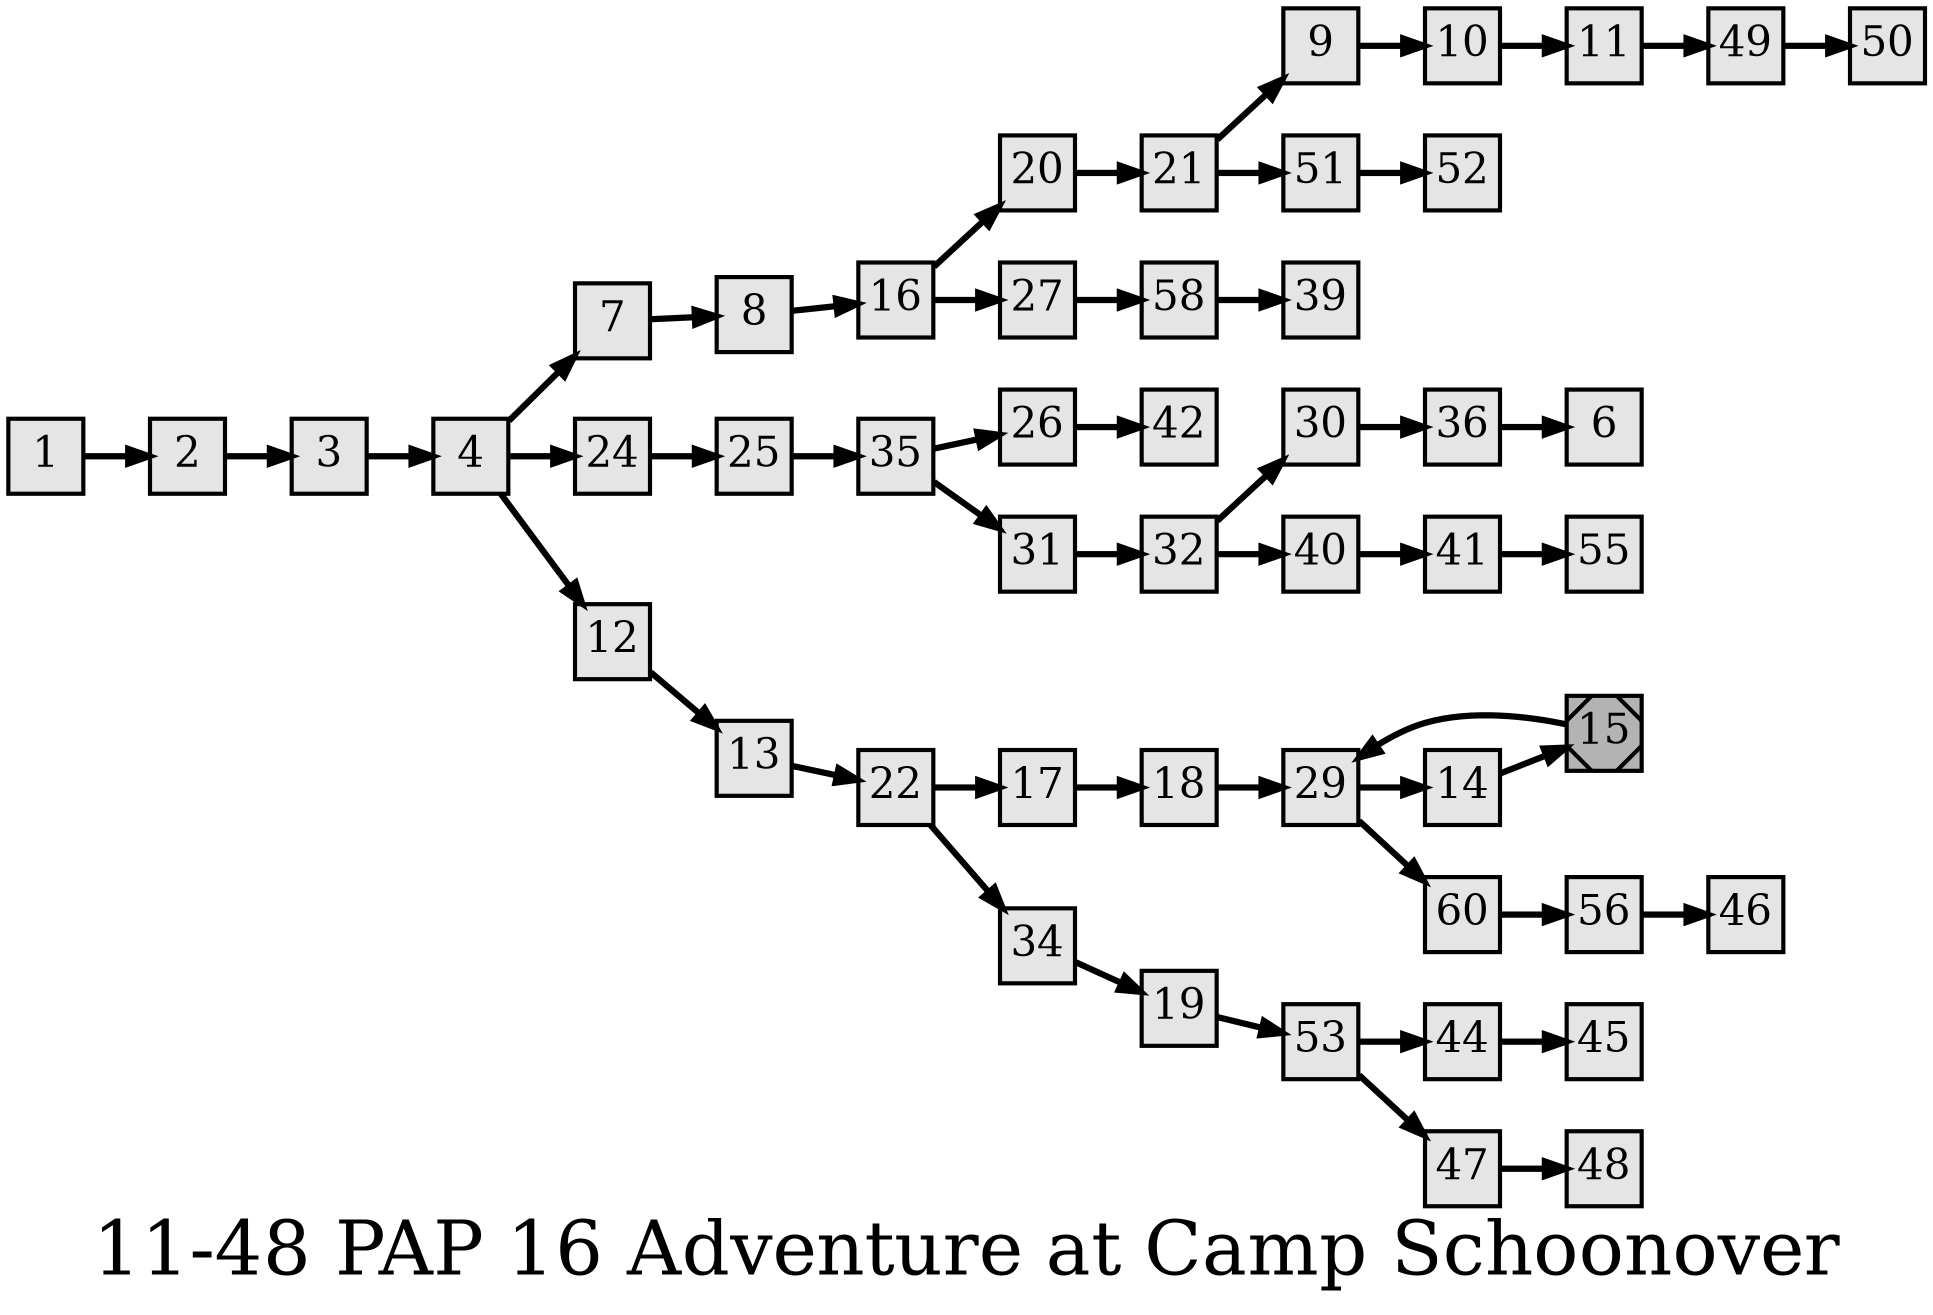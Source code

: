 digraph g{
  graph [ label="11-48 PAP 16 Adventure at Camp Schoonover" rankdir=LR, ordering=out, fontsize=36, nodesep="0.35", ranksep="0.45"];
  node  [shape=rect, penwidth=2, fontsize=20, style=filled, fillcolor=grey90, margin="0,0", labelfloat=true, regular=true, fixedsize=true];
  edge  [labelfloat=true, penwidth=3, fontsize=12];
  // ---;
  // group  : Katz;
  // id     :;
  // gbid   :;
  // series :;
  // title  :;
  // author :;
  // credit:;
  // - name : Kylie McGregor;
  // role : encoder;
  // date : 2017-09-08;
  // - name : Jeremy Douglass;
  // role : editor;
  // date : 2017-10-19;
  // render:;
  // - name   : small;
  // styles : gvStyles-small.txt;
  // engine : dot;
  // comment: >;
  
  // ---;
  
  // From | To | Label;
  
  1 -> 2;
  2 -> 3;
  3 -> 4;
  4 -> 7;
  4 -> 24;
  4 -> 12;
  7 -> 8;
  8 -> 16;
  9 -> 10;
  10 -> 11;
  11 -> 49;
  12 -> 13;
  13 -> 22;
  14 -> 15;
  15	[ xlabel="E", shape=Msquare, fontsize=20, fillcolor=grey70, xlabel="" ];
  15 -> 29;
  16 -> 20;
  16 -> 27;
  17 -> 18;
  18 -> 29;
  19 -> 53;
  20 -> 21;
  21 -> 9;
  21 -> 51;
  22 -> 17;
  22 -> 34;
  24 -> 25;
  25 -> 35;
  26 -> 42;
  27 -> 58;
  29 -> 14;
  29 -> 60;
  30 -> 36;
  31 -> 32;
  32 -> 30;
  32 -> 40;
  34 -> 19;
  35 -> 26;
  35 -> 31;
  36 -> 6;
  40 -> 41;
  41 -> 55;
  44 -> 45;
  47 -> 48;
  49 -> 50;
  51 -> 52;
  53 -> 44;
  53 -> 47;
  56 -> 46;
  58 -> 39;
  60 -> 56;
}

